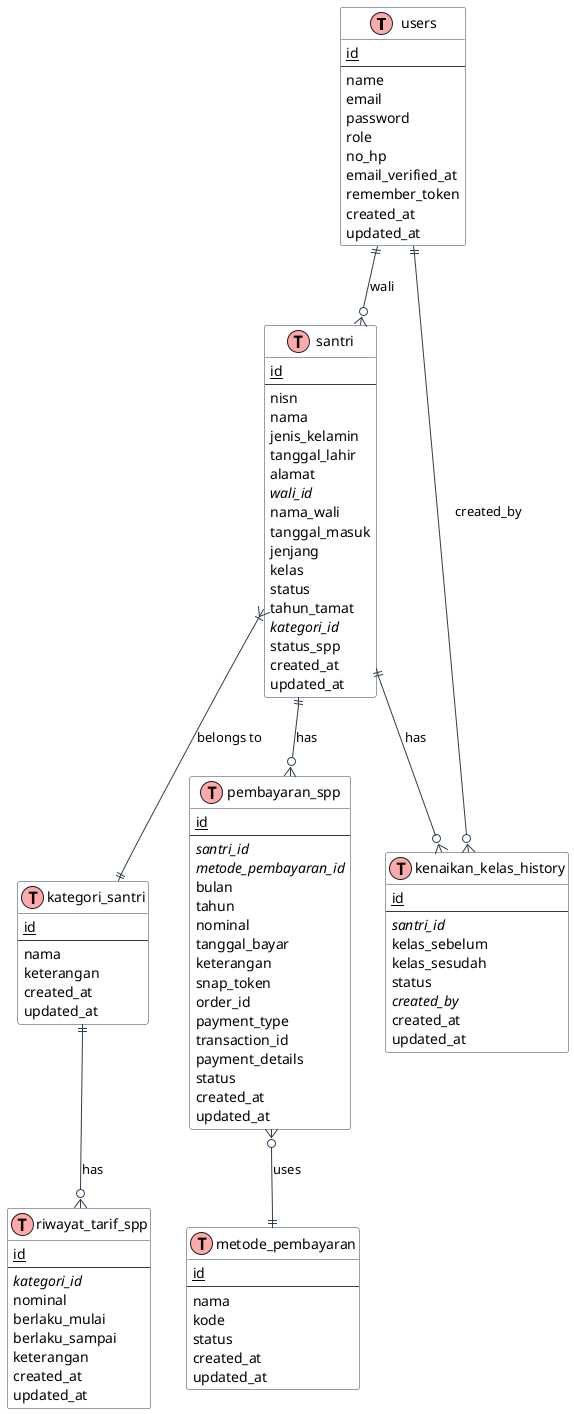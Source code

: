 @startuml Entity Relationship Diagram SPP

!define TABLE(x) class x << (T,#FFAAAA) >>
!define PRIMARY_KEY(x) <u>x</u>
!define FOREIGN_KEY(x) <i>x</i>

skinparam class {
    BackgroundColor White
    ArrowColor #2C3E50
    BorderColor #2C3E50
}

' Entities
TABLE(users) {
    PRIMARY_KEY(id)
    --
    name
    email
    password
    role
    no_hp
    email_verified_at
    remember_token
    created_at
    updated_at
}

TABLE(santri) {
    PRIMARY_KEY(id)
    --
    nisn
    nama
    jenis_kelamin
    tanggal_lahir
    alamat
    FOREIGN_KEY(wali_id)
    nama_wali
    tanggal_masuk
    jenjang
    kelas
    status
    tahun_tamat
    FOREIGN_KEY(kategori_id)
    status_spp
    created_at
    updated_at
}

TABLE(kategori_santri) {
    PRIMARY_KEY(id)
    --
    nama
    keterangan
    created_at
    updated_at
}

TABLE(pembayaran_spp) {
    PRIMARY_KEY(id)
    --
    FOREIGN_KEY(santri_id)
    FOREIGN_KEY(metode_pembayaran_id)
    bulan
    tahun
    nominal
    tanggal_bayar
    keterangan
    snap_token
    order_id
    payment_type
    transaction_id
    payment_details
    status
    created_at
    updated_at
}

TABLE(metode_pembayaran) {
    PRIMARY_KEY(id)
    --
    nama
    kode
    status
    created_at
    updated_at
}

TABLE(riwayat_tarif_spp) {
    PRIMARY_KEY(id)
    --
    FOREIGN_KEY(kategori_id)
    nominal
    berlaku_mulai
    berlaku_sampai
    keterangan
    created_at
    updated_at
}

TABLE(kenaikan_kelas_history) {
    PRIMARY_KEY(id)
    --
    FOREIGN_KEY(santri_id)
    kelas_sebelum
    kelas_sesudah
    status
    FOREIGN_KEY(created_by)
    created_at
    updated_at
}

' Relationships
users ||--o{ santri : "wali"
users ||--o{ kenaikan_kelas_history : "created_by"

santri }|--|| kategori_santri : "belongs to"
santri ||--o{ pembayaran_spp : "has"
santri ||--o{ kenaikan_kelas_history : "has"

kategori_santri ||--o{ riwayat_tarif_spp : "has"

pembayaran_spp }o--|| metode_pembayaran : "uses"

@enduml